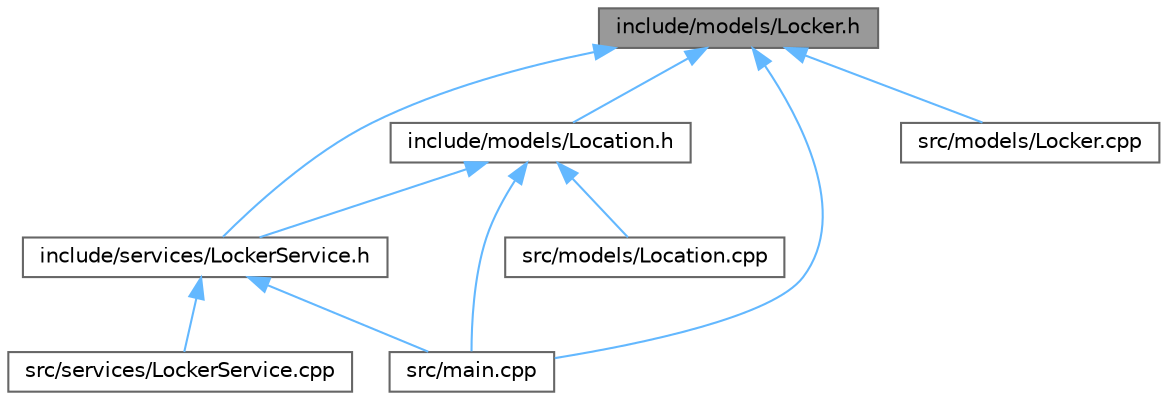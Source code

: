 digraph "include/models/Locker.h"
{
 // INTERACTIVE_SVG=YES
 // LATEX_PDF_SIZE
  bgcolor="transparent";
  edge [fontname=Helvetica,fontsize=10,labelfontname=Helvetica,labelfontsize=10];
  node [fontname=Helvetica,fontsize=10,shape=box,height=0.2,width=0.4];
  Node1 [label="include/models/Locker.h",height=0.2,width=0.4,color="gray40", fillcolor="grey60", style="filled", fontcolor="black",tooltip=" "];
  Node1 -> Node2 [dir="back",color="steelblue1",style="solid"];
  Node2 [label="include/models/Location.h",height=0.2,width=0.4,color="grey40", fillcolor="white", style="filled",URL="$Location_8h.html",tooltip=" "];
  Node2 -> Node3 [dir="back",color="steelblue1",style="solid"];
  Node3 [label="include/services/LockerService.h",height=0.2,width=0.4,color="grey40", fillcolor="white", style="filled",URL="$LockerService_8h.html",tooltip=" "];
  Node3 -> Node4 [dir="back",color="steelblue1",style="solid"];
  Node4 [label="src/main.cpp",height=0.2,width=0.4,color="grey40", fillcolor="white", style="filled",URL="$main_8cpp.html",tooltip=" "];
  Node3 -> Node5 [dir="back",color="steelblue1",style="solid"];
  Node5 [label="src/services/LockerService.cpp",height=0.2,width=0.4,color="grey40", fillcolor="white", style="filled",URL="$LockerService_8cpp.html",tooltip=" "];
  Node2 -> Node4 [dir="back",color="steelblue1",style="solid"];
  Node2 -> Node6 [dir="back",color="steelblue1",style="solid"];
  Node6 [label="src/models/Location.cpp",height=0.2,width=0.4,color="grey40", fillcolor="white", style="filled",URL="$Location_8cpp.html",tooltip=" "];
  Node1 -> Node3 [dir="back",color="steelblue1",style="solid"];
  Node1 -> Node4 [dir="back",color="steelblue1",style="solid"];
  Node1 -> Node7 [dir="back",color="steelblue1",style="solid"];
  Node7 [label="src/models/Locker.cpp",height=0.2,width=0.4,color="grey40", fillcolor="white", style="filled",URL="$Locker_8cpp.html",tooltip=" "];
}
